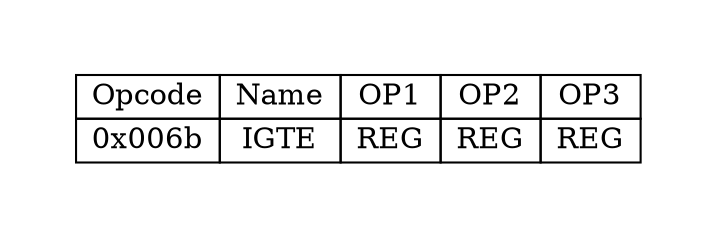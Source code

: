 digraph{
graph [pad="0.5", nodesep="0.5", ranksep="2" ]
node[shape=plain]
Foo [label=<
<table border="0" cellborder="1" cellspacing="0">
<tr><td> Opcode </td> <td> Name </td> <td> OP1 </td><td> OP2 </td><td> OP3 </td> </tr>
<tr>"<td> 0x006b </td><td> IGTE </td><td> REG </td><td> REG </td><td> REG </td> </tr>
</table>>];
}
